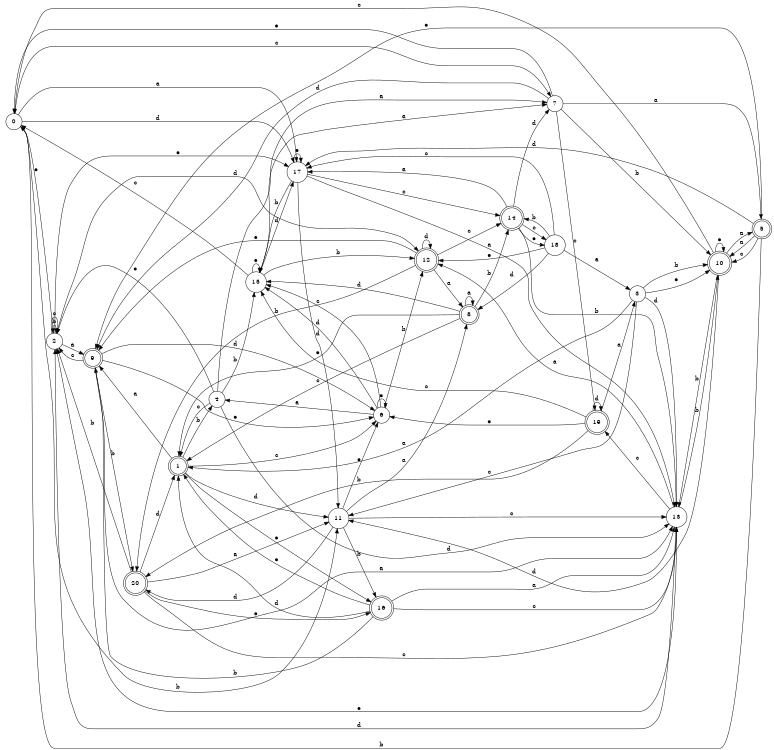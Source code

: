 digraph n17_6 {
__start0 [label="" shape="none"];

rankdir=LR;
size="8,5";

s0 [style="filled", color="black", fillcolor="white" shape="circle", label="0"];
s1 [style="rounded,filled", color="black", fillcolor="white" shape="doublecircle", label="1"];
s2 [style="filled", color="black", fillcolor="white" shape="circle", label="2"];
s3 [style="filled", color="black", fillcolor="white" shape="circle", label="3"];
s4 [style="filled", color="black", fillcolor="white" shape="circle", label="4"];
s5 [style="rounded,filled", color="black", fillcolor="white" shape="doublecircle", label="5"];
s6 [style="filled", color="black", fillcolor="white" shape="circle", label="6"];
s7 [style="filled", color="black", fillcolor="white" shape="circle", label="7"];
s8 [style="rounded,filled", color="black", fillcolor="white" shape="doublecircle", label="8"];
s9 [style="rounded,filled", color="black", fillcolor="white" shape="doublecircle", label="9"];
s10 [style="rounded,filled", color="black", fillcolor="white" shape="doublecircle", label="10"];
s11 [style="filled", color="black", fillcolor="white" shape="circle", label="11"];
s12 [style="rounded,filled", color="black", fillcolor="white" shape="doublecircle", label="12"];
s13 [style="filled", color="black", fillcolor="white" shape="circle", label="13"];
s14 [style="rounded,filled", color="black", fillcolor="white" shape="doublecircle", label="14"];
s15 [style="filled", color="black", fillcolor="white" shape="circle", label="15"];
s16 [style="rounded,filled", color="black", fillcolor="white" shape="doublecircle", label="16"];
s17 [style="filled", color="black", fillcolor="white" shape="circle", label="17"];
s18 [style="filled", color="black", fillcolor="white" shape="circle", label="18"];
s19 [style="rounded,filled", color="black", fillcolor="white" shape="doublecircle", label="19"];
s20 [style="rounded,filled", color="black", fillcolor="white" shape="doublecircle", label="20"];
s0 -> s17 [label="a"];
s0 -> s11 [label="b"];
s0 -> s7 [label="c"];
s0 -> s17 [label="d"];
s0 -> s2 [label="e"];
s1 -> s9 [label="a"];
s1 -> s4 [label="b"];
s1 -> s6 [label="c"];
s1 -> s11 [label="d"];
s1 -> s16 [label="e"];
s2 -> s9 [label="a"];
s2 -> s2 [label="b"];
s2 -> s2 [label="c"];
s2 -> s12 [label="d"];
s2 -> s17 [label="e"];
s3 -> s1 [label="a"];
s3 -> s10 [label="b"];
s3 -> s11 [label="c"];
s3 -> s13 [label="d"];
s3 -> s10 [label="e"];
s4 -> s7 [label="a"];
s4 -> s15 [label="b"];
s4 -> s1 [label="c"];
s4 -> s13 [label="d"];
s4 -> s2 [label="e"];
s5 -> s10 [label="a"];
s5 -> s0 [label="b"];
s5 -> s10 [label="c"];
s5 -> s17 [label="d"];
s5 -> s9 [label="e"];
s6 -> s4 [label="a"];
s6 -> s12 [label="b"];
s6 -> s15 [label="c"];
s6 -> s15 [label="d"];
s6 -> s6 [label="e"];
s7 -> s5 [label="a"];
s7 -> s10 [label="b"];
s7 -> s19 [label="c"];
s7 -> s9 [label="d"];
s7 -> s0 [label="e"];
s8 -> s8 [label="a"];
s8 -> s14 [label="b"];
s8 -> s1 [label="c"];
s8 -> s15 [label="d"];
s8 -> s1 [label="e"];
s9 -> s13 [label="a"];
s9 -> s20 [label="b"];
s9 -> s2 [label="c"];
s9 -> s6 [label="d"];
s9 -> s6 [label="e"];
s10 -> s5 [label="a"];
s10 -> s13 [label="b"];
s10 -> s0 [label="c"];
s10 -> s11 [label="d"];
s10 -> s10 [label="e"];
s11 -> s8 [label="a"];
s11 -> s16 [label="b"];
s11 -> s13 [label="c"];
s11 -> s20 [label="d"];
s11 -> s6 [label="e"];
s12 -> s8 [label="a"];
s12 -> s20 [label="b"];
s12 -> s14 [label="c"];
s12 -> s12 [label="d"];
s12 -> s9 [label="e"];
s13 -> s12 [label="a"];
s13 -> s10 [label="b"];
s13 -> s19 [label="c"];
s13 -> s2 [label="d"];
s13 -> s2 [label="e"];
s14 -> s17 [label="a"];
s14 -> s13 [label="b"];
s14 -> s18 [label="c"];
s14 -> s7 [label="d"];
s14 -> s18 [label="e"];
s15 -> s7 [label="a"];
s15 -> s12 [label="b"];
s15 -> s0 [label="c"];
s15 -> s17 [label="d"];
s15 -> s15 [label="e"];
s16 -> s13 [label="a"];
s16 -> s9 [label="b"];
s16 -> s13 [label="c"];
s16 -> s1 [label="d"];
s16 -> s1 [label="e"];
s17 -> s13 [label="a"];
s17 -> s15 [label="b"];
s17 -> s14 [label="c"];
s17 -> s11 [label="d"];
s17 -> s17 [label="e"];
s18 -> s3 [label="a"];
s18 -> s14 [label="b"];
s18 -> s17 [label="c"];
s18 -> s8 [label="d"];
s18 -> s12 [label="e"];
s19 -> s3 [label="a"];
s19 -> s20 [label="b"];
s19 -> s15 [label="c"];
s19 -> s19 [label="d"];
s19 -> s6 [label="e"];
s20 -> s11 [label="a"];
s20 -> s2 [label="b"];
s20 -> s13 [label="c"];
s20 -> s1 [label="d"];
s20 -> s16 [label="e"];

}